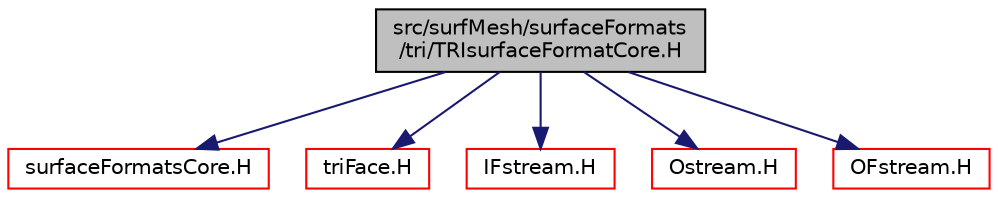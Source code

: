 digraph "src/surfMesh/surfaceFormats/tri/TRIsurfaceFormatCore.H"
{
  bgcolor="transparent";
  edge [fontname="Helvetica",fontsize="10",labelfontname="Helvetica",labelfontsize="10"];
  node [fontname="Helvetica",fontsize="10",shape=record];
  Node0 [label="src/surfMesh/surfaceFormats\l/tri/TRIsurfaceFormatCore.H",height=0.2,width=0.4,color="black", fillcolor="grey75", style="filled", fontcolor="black"];
  Node0 -> Node1 [color="midnightblue",fontsize="10",style="solid",fontname="Helvetica"];
  Node1 [label="surfaceFormatsCore.H",height=0.2,width=0.4,color="red",URL="$a15527.html"];
  Node0 -> Node94 [color="midnightblue",fontsize="10",style="solid",fontname="Helvetica"];
  Node94 [label="triFace.H",height=0.2,width=0.4,color="red",URL="$a12125.html"];
  Node0 -> Node185 [color="midnightblue",fontsize="10",style="solid",fontname="Helvetica"];
  Node185 [label="IFstream.H",height=0.2,width=0.4,color="red",URL="$a09785.html"];
  Node0 -> Node42 [color="midnightblue",fontsize="10",style="solid",fontname="Helvetica"];
  Node42 [label="Ostream.H",height=0.2,width=0.4,color="red",URL="$a09824.html"];
  Node0 -> Node187 [color="midnightblue",fontsize="10",style="solid",fontname="Helvetica"];
  Node187 [label="OFstream.H",height=0.2,width=0.4,color="red",URL="$a09791.html"];
}

